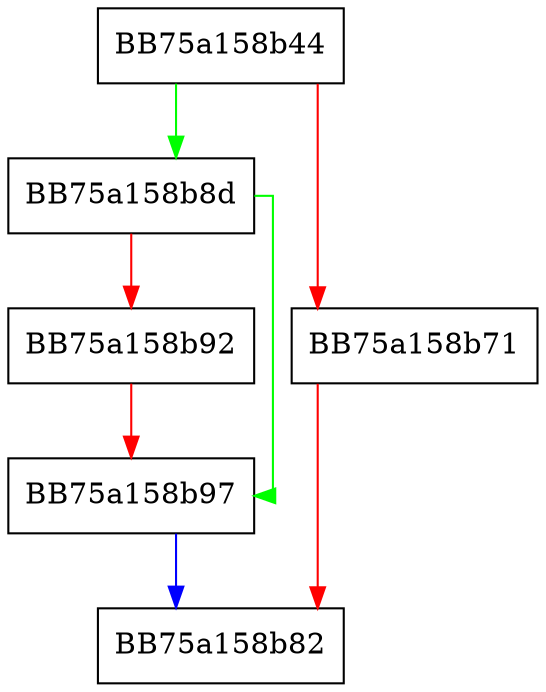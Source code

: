 digraph DcQueryConfigBool {
  node [shape="box"];
  graph [splines=ortho];
  BB75a158b44 -> BB75a158b8d [color="green"];
  BB75a158b44 -> BB75a158b71 [color="red"];
  BB75a158b71 -> BB75a158b82 [color="red"];
  BB75a158b8d -> BB75a158b97 [color="green"];
  BB75a158b8d -> BB75a158b92 [color="red"];
  BB75a158b92 -> BB75a158b97 [color="red"];
  BB75a158b97 -> BB75a158b82 [color="blue"];
}